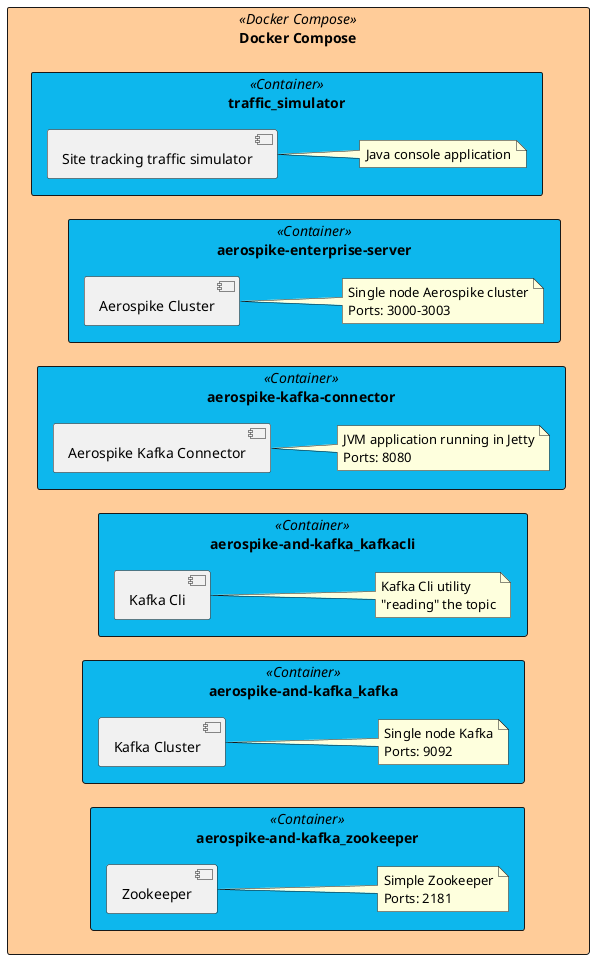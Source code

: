 @startuml
left to right direction
skinparam componentStyle uml2
skinparam rectangle {
    backgroundColor<<Container>> #0db7ed
    backgroundColor<<Docker Compose>> #FFCC99
}

rectangle "Docker Compose" <<Docker Compose>> {
    rectangle "traffic_simulator" <<Container>>{
        [Site tracking traffic simulator]
        note right of [Site tracking traffic simulator]
        Java console application
        end note
    }
    rectangle "aerospike-enterprise-server" <<Container>>{
        [Aerospike Cluster]
        note right of [Aerospike Cluster]
        Single node Aerospike cluster
        Ports: 3000-3003
        end note
    }
    rectangle "aerospike-kafka-connector" <<Container>>{
        [Aerospike Kafka Connector]
        note right of [Aerospike Kafka Connector]
        JVM application running in Jetty
        Ports: 8080
        end note

    }
    rectangle "aerospike-and-kafka_kafkacli" <<Container>>{
        [Kafka Cli]
        note right of [Kafka Cli]
        Kafka Cli utility 
        "reading" the topic
        end note
    }
    rectangle "aerospike-and-kafka_kafka" <<Container>>{
        [Kafka Cluster]
        note right of [Kafka Cluster]
        Single node Kafka
        Ports: 9092
        end note
    }
    rectangle "aerospike-and-kafka_zookeeper" <<Container>>{
        [Zookeeper]
        note right of [Zookeeper]
        Simple Zookeeper
        Ports: 2181
        end note
    }
}


@enduml